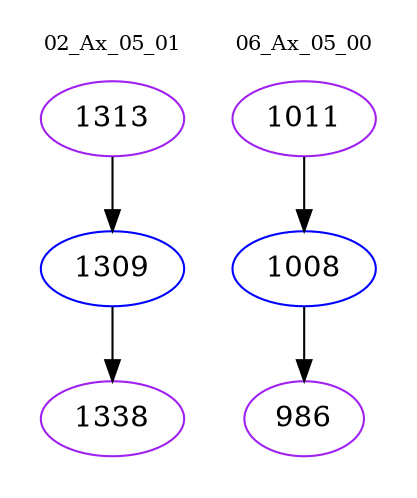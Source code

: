 digraph{
subgraph cluster_0 {
color = white
label = "02_Ax_05_01";
fontsize=10;
T0_1313 [label="1313", color="purple"]
T0_1313 -> T0_1309 [color="black"]
T0_1309 [label="1309", color="blue"]
T0_1309 -> T0_1338 [color="black"]
T0_1338 [label="1338", color="purple"]
}
subgraph cluster_1 {
color = white
label = "06_Ax_05_00";
fontsize=10;
T1_1011 [label="1011", color="purple"]
T1_1011 -> T1_1008 [color="black"]
T1_1008 [label="1008", color="blue"]
T1_1008 -> T1_986 [color="black"]
T1_986 [label="986", color="purple"]
}
}
